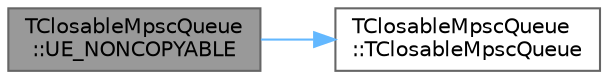 digraph "TClosableMpscQueue::UE_NONCOPYABLE"
{
 // INTERACTIVE_SVG=YES
 // LATEX_PDF_SIZE
  bgcolor="transparent";
  edge [fontname=Helvetica,fontsize=10,labelfontname=Helvetica,labelfontsize=10];
  node [fontname=Helvetica,fontsize=10,shape=box,height=0.2,width=0.4];
  rankdir="LR";
  Node1 [id="Node000001",label="TClosableMpscQueue\l::UE_NONCOPYABLE",height=0.2,width=0.4,color="gray40", fillcolor="grey60", style="filled", fontcolor="black",tooltip=" "];
  Node1 -> Node2 [id="edge1_Node000001_Node000002",color="steelblue1",style="solid",tooltip=" "];
  Node2 [id="Node000002",label="TClosableMpscQueue\l::TClosableMpscQueue",height=0.2,width=0.4,color="grey40", fillcolor="white", style="filled",URL="$dd/d6b/classTClosableMpscQueue.html#a6011ee68d42cdbf8e3b89822beb5471d",tooltip=" "];
}
